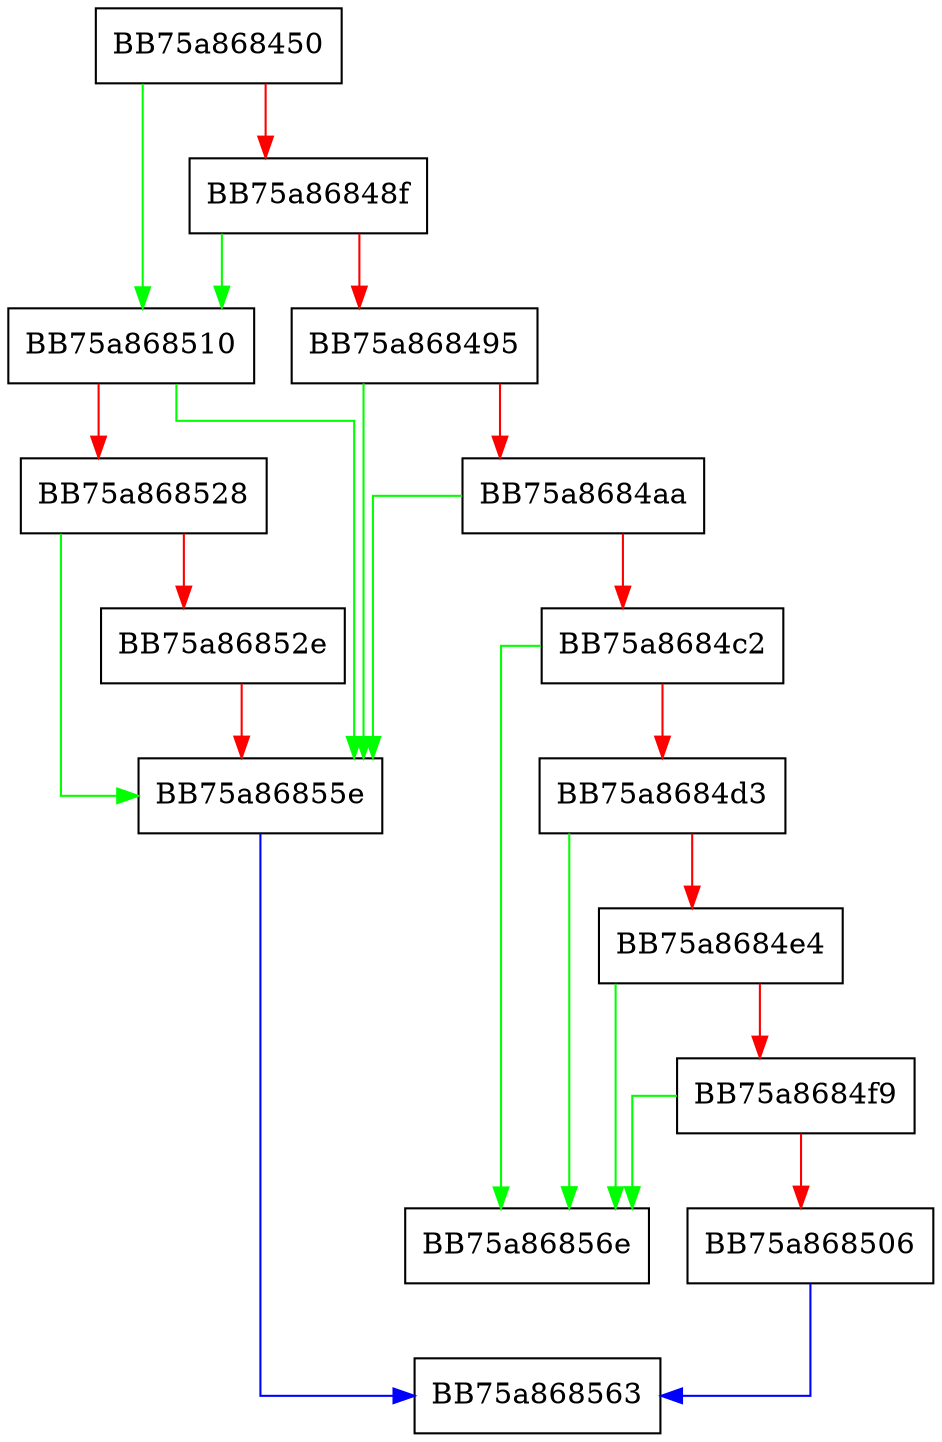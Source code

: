 digraph ReadVmAggregator {
  node [shape="box"];
  graph [splines=ortho];
  BB75a868450 -> BB75a868510 [color="green"];
  BB75a868450 -> BB75a86848f [color="red"];
  BB75a86848f -> BB75a868510 [color="green"];
  BB75a86848f -> BB75a868495 [color="red"];
  BB75a868495 -> BB75a86855e [color="green"];
  BB75a868495 -> BB75a8684aa [color="red"];
  BB75a8684aa -> BB75a86855e [color="green"];
  BB75a8684aa -> BB75a8684c2 [color="red"];
  BB75a8684c2 -> BB75a86856e [color="green"];
  BB75a8684c2 -> BB75a8684d3 [color="red"];
  BB75a8684d3 -> BB75a86856e [color="green"];
  BB75a8684d3 -> BB75a8684e4 [color="red"];
  BB75a8684e4 -> BB75a86856e [color="green"];
  BB75a8684e4 -> BB75a8684f9 [color="red"];
  BB75a8684f9 -> BB75a86856e [color="green"];
  BB75a8684f9 -> BB75a868506 [color="red"];
  BB75a868506 -> BB75a868563 [color="blue"];
  BB75a868510 -> BB75a86855e [color="green"];
  BB75a868510 -> BB75a868528 [color="red"];
  BB75a868528 -> BB75a86855e [color="green"];
  BB75a868528 -> BB75a86852e [color="red"];
  BB75a86852e -> BB75a86855e [color="red"];
  BB75a86855e -> BB75a868563 [color="blue"];
}